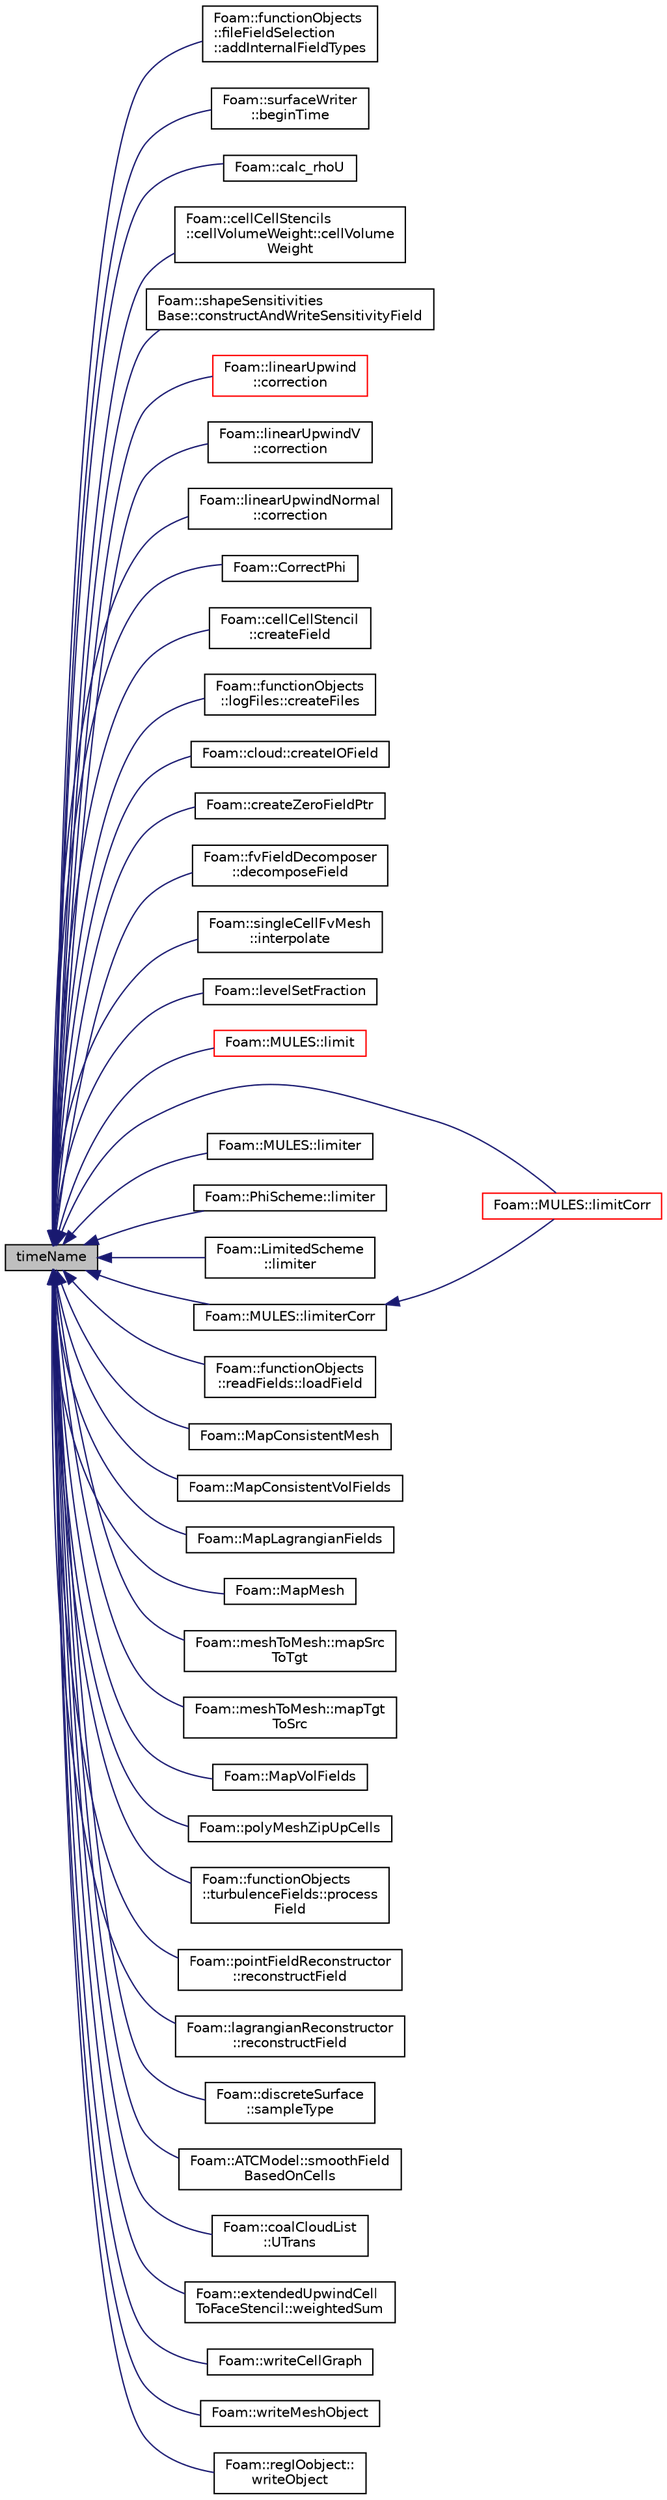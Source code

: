 digraph "timeName"
{
  bgcolor="transparent";
  edge [fontname="Helvetica",fontsize="10",labelfontname="Helvetica",labelfontsize="10"];
  node [fontname="Helvetica",fontsize="10",shape=record];
  rankdir="LR";
  Node1 [label="timeName",height=0.2,width=0.4,color="black", fillcolor="grey75", style="filled" fontcolor="black"];
  Node1 -> Node2 [dir="back",color="midnightblue",fontsize="10",style="solid",fontname="Helvetica"];
  Node2 [label="Foam::functionObjects\l::fileFieldSelection\l::addInternalFieldTypes",height=0.2,width=0.4,color="black",URL="$classFoam_1_1functionObjects_1_1fileFieldSelection.html#abfecd2463d998913b62ba88eb31347b0",tooltip="Add registered Internal types to selection. "];
  Node1 -> Node3 [dir="back",color="midnightblue",fontsize="10",style="solid",fontname="Helvetica"];
  Node3 [label="Foam::surfaceWriter\l::beginTime",height=0.2,width=0.4,color="black",URL="$classFoam_1_1surfaceWriter.html#a95b4fc2c36b3c501cae4361630fc81db",tooltip="Begin a time-step. "];
  Node1 -> Node4 [dir="back",color="midnightblue",fontsize="10",style="solid",fontname="Helvetica"];
  Node4 [label="Foam::calc_rhoU",height=0.2,width=0.4,color="black",URL="$namespaceFoam.html#ad81932f79d008c5d8d22b5224a5b1843"];
  Node1 -> Node5 [dir="back",color="midnightblue",fontsize="10",style="solid",fontname="Helvetica"];
  Node5 [label="Foam::cellCellStencils\l::cellVolumeWeight::cellVolume\lWeight",height=0.2,width=0.4,color="black",URL="$classFoam_1_1cellCellStencils_1_1cellVolumeWeight.html#a2feadb1f27ae2105eac53af2fa997430",tooltip="Construct from fvMesh. "];
  Node1 -> Node6 [dir="back",color="midnightblue",fontsize="10",style="solid",fontname="Helvetica"];
  Node6 [label="Foam::shapeSensitivities\lBase::constructAndWriteSensitivityField",height=0.2,width=0.4,color="black",URL="$classFoam_1_1shapeSensitivitiesBase.html#a7a8d46f56f77b3a0e0689aa2f6d62679",tooltip="Constructs volField based on boundaryField and writes it. "];
  Node1 -> Node7 [dir="back",color="midnightblue",fontsize="10",style="solid",fontname="Helvetica"];
  Node7 [label="Foam::linearUpwind\l::correction",height=0.2,width=0.4,color="red",URL="$classFoam_1_1linearUpwind.html#ad5f4a5d3bc1173cf56b1283cdea2e418",tooltip="Return the explicit correction to the face-interpolate. "];
  Node1 -> Node8 [dir="back",color="midnightblue",fontsize="10",style="solid",fontname="Helvetica"];
  Node8 [label="Foam::linearUpwindV\l::correction",height=0.2,width=0.4,color="black",URL="$classFoam_1_1linearUpwindV.html#ad5f4a5d3bc1173cf56b1283cdea2e418",tooltip="Return the explicit correction to the face-interpolate. "];
  Node1 -> Node9 [dir="back",color="midnightblue",fontsize="10",style="solid",fontname="Helvetica"];
  Node9 [label="Foam::linearUpwindNormal\l::correction",height=0.2,width=0.4,color="black",URL="$classFoam_1_1linearUpwindNormal.html#ad5f4a5d3bc1173cf56b1283cdea2e418",tooltip="Return the explicit correction to the face-interpolate. "];
  Node1 -> Node10 [dir="back",color="midnightblue",fontsize="10",style="solid",fontname="Helvetica"];
  Node10 [label="Foam::CorrectPhi",height=0.2,width=0.4,color="black",URL="$namespaceFoam.html#ac25e7d2bbe87588cbf10d96cc1ae09a3"];
  Node1 -> Node11 [dir="back",color="midnightblue",fontsize="10",style="solid",fontname="Helvetica"];
  Node11 [label="Foam::cellCellStencil\l::createField",height=0.2,width=0.4,color="black",URL="$classFoam_1_1cellCellStencil.html#ac43d015a87f9efa3537512eea86f7794"];
  Node1 -> Node12 [dir="back",color="midnightblue",fontsize="10",style="solid",fontname="Helvetica"];
  Node12 [label="Foam::functionObjects\l::logFiles::createFiles",height=0.2,width=0.4,color="black",URL="$classFoam_1_1functionObjects_1_1logFiles.html#a2d6c3afdb1f10dce6be9079532be0091",tooltip="Create the output file. "];
  Node1 -> Node13 [dir="back",color="midnightblue",fontsize="10",style="solid",fontname="Helvetica"];
  Node13 [label="Foam::cloud::createIOField",height=0.2,width=0.4,color="black",URL="$classFoam_1_1cloud.html#abab5370bcd9b592d668467669acf1fd5"];
  Node1 -> Node14 [dir="back",color="midnightblue",fontsize="10",style="solid",fontname="Helvetica"];
  Node14 [label="Foam::createZeroFieldPtr",height=0.2,width=0.4,color="black",URL="$namespaceFoam.html#abb2631412c2623bbe9aafb9b7d057b44"];
  Node1 -> Node15 [dir="back",color="midnightblue",fontsize="10",style="solid",fontname="Helvetica"];
  Node15 [label="Foam::fvFieldDecomposer\l::decomposeField",height=0.2,width=0.4,color="black",URL="$classFoam_1_1fvFieldDecomposer.html#a8fbd2e0eb6a5d073d0f979ba14dcf43f"];
  Node1 -> Node16 [dir="back",color="midnightblue",fontsize="10",style="solid",fontname="Helvetica"];
  Node16 [label="Foam::singleCellFvMesh\l::interpolate",height=0.2,width=0.4,color="black",URL="$classFoam_1_1singleCellFvMesh.html#a7f0d8ba2b6a4c4c47fd025904753a3fc",tooltip="Map volField. Internal field set to average, patch fields straight copies. "];
  Node1 -> Node17 [dir="back",color="midnightblue",fontsize="10",style="solid",fontname="Helvetica"];
  Node17 [label="Foam::levelSetFraction",height=0.2,width=0.4,color="black",URL="$namespaceFoam.html#a2d31bfa04206ab5795c5c3cf6bf82774",tooltip="Calculate the volume-fraction that a level set occupies. This gives the the. "];
  Node1 -> Node18 [dir="back",color="midnightblue",fontsize="10",style="solid",fontname="Helvetica"];
  Node18 [label="Foam::MULES::limit",height=0.2,width=0.4,color="red",URL="$namespaceFoam_1_1MULES.html#a71d1731d21977db75d5f9bf2e880775f"];
  Node1 -> Node19 [dir="back",color="midnightblue",fontsize="10",style="solid",fontname="Helvetica"];
  Node19 [label="Foam::MULES::limitCorr",height=0.2,width=0.4,color="red",URL="$namespaceFoam_1_1MULES.html#ac81c43eb6f670b9f50a4346d25cb01be"];
  Node1 -> Node20 [dir="back",color="midnightblue",fontsize="10",style="solid",fontname="Helvetica"];
  Node20 [label="Foam::MULES::limiter",height=0.2,width=0.4,color="black",URL="$namespaceFoam_1_1MULES.html#a8db4bd63b51f07fbea4b4d8a129868ac"];
  Node1 -> Node21 [dir="back",color="midnightblue",fontsize="10",style="solid",fontname="Helvetica"];
  Node21 [label="Foam::PhiScheme::limiter",height=0.2,width=0.4,color="black",URL="$classFoam_1_1PhiScheme.html#aad9e018b93b59932a398c0826c5cef86",tooltip="Return the interpolation weighting factors. "];
  Node1 -> Node22 [dir="back",color="midnightblue",fontsize="10",style="solid",fontname="Helvetica"];
  Node22 [label="Foam::LimitedScheme\l::limiter",height=0.2,width=0.4,color="black",URL="$classFoam_1_1LimitedScheme.html#aad9e018b93b59932a398c0826c5cef86",tooltip="Return the interpolation weighting factors. "];
  Node1 -> Node23 [dir="back",color="midnightblue",fontsize="10",style="solid",fontname="Helvetica"];
  Node23 [label="Foam::MULES::limiterCorr",height=0.2,width=0.4,color="black",URL="$namespaceFoam_1_1MULES.html#a2a005009d12c78892e537a225038f32a"];
  Node23 -> Node19 [dir="back",color="midnightblue",fontsize="10",style="solid",fontname="Helvetica"];
  Node1 -> Node24 [dir="back",color="midnightblue",fontsize="10",style="solid",fontname="Helvetica"];
  Node24 [label="Foam::functionObjects\l::readFields::loadField",height=0.2,width=0.4,color="black",URL="$classFoam_1_1functionObjects_1_1readFields.html#a10719c13147e255fd98b8e8bc4a5069b"];
  Node1 -> Node25 [dir="back",color="midnightblue",fontsize="10",style="solid",fontname="Helvetica"];
  Node25 [label="Foam::MapConsistentMesh",height=0.2,width=0.4,color="black",URL="$namespaceFoam.html#a20e8c02336fc3cf5cbc64ed7ef0cddfb"];
  Node1 -> Node26 [dir="back",color="midnightblue",fontsize="10",style="solid",fontname="Helvetica"];
  Node26 [label="Foam::MapConsistentVolFields",height=0.2,width=0.4,color="black",URL="$namespaceFoam.html#aac4e9da9d87e049a6ceedd87d44d0e1e"];
  Node1 -> Node27 [dir="back",color="midnightblue",fontsize="10",style="solid",fontname="Helvetica"];
  Node27 [label="Foam::MapLagrangianFields",height=0.2,width=0.4,color="black",URL="$namespaceFoam.html#aa4c2477241512930dc343a71a890feb3",tooltip="Gets the indices of (source)particles that have been appended to the. "];
  Node1 -> Node28 [dir="back",color="midnightblue",fontsize="10",style="solid",fontname="Helvetica"];
  Node28 [label="Foam::MapMesh",height=0.2,width=0.4,color="black",URL="$namespaceFoam.html#aaa7191b6ea8a7c946d7ef28941d416ce"];
  Node1 -> Node29 [dir="back",color="midnightblue",fontsize="10",style="solid",fontname="Helvetica"];
  Node29 [label="Foam::meshToMesh::mapSrc\lToTgt",height=0.2,width=0.4,color="black",URL="$classFoam_1_1meshToMesh.html#a34f4a915d68091232cd635549faa716f"];
  Node1 -> Node30 [dir="back",color="midnightblue",fontsize="10",style="solid",fontname="Helvetica"];
  Node30 [label="Foam::meshToMesh::mapTgt\lToSrc",height=0.2,width=0.4,color="black",URL="$classFoam_1_1meshToMesh.html#ad39b63435ccb172510d99315033e7691"];
  Node1 -> Node31 [dir="back",color="midnightblue",fontsize="10",style="solid",fontname="Helvetica"];
  Node31 [label="Foam::MapVolFields",height=0.2,width=0.4,color="black",URL="$namespaceFoam.html#a1d6f6e241e1c37496af8a46df442780b"];
  Node1 -> Node32 [dir="back",color="midnightblue",fontsize="10",style="solid",fontname="Helvetica"];
  Node32 [label="Foam::polyMeshZipUpCells",height=0.2,width=0.4,color="black",URL="$namespaceFoam.html#ab957fb2d74d8de84991a6246e876ecd2"];
  Node1 -> Node33 [dir="back",color="midnightblue",fontsize="10",style="solid",fontname="Helvetica"];
  Node33 [label="Foam::functionObjects\l::turbulenceFields::process\lField",height=0.2,width=0.4,color="black",URL="$classFoam_1_1functionObjects_1_1turbulenceFields.html#ac827971b4b660ed810a3ee4535e140c2",tooltip="Process the turbulence field. "];
  Node1 -> Node34 [dir="back",color="midnightblue",fontsize="10",style="solid",fontname="Helvetica"];
  Node34 [label="Foam::pointFieldReconstructor\l::reconstructField",height=0.2,width=0.4,color="black",URL="$classFoam_1_1pointFieldReconstructor.html#a3e2b40e9c2972d2d28385935a616502b"];
  Node1 -> Node35 [dir="back",color="midnightblue",fontsize="10",style="solid",fontname="Helvetica"];
  Node35 [label="Foam::lagrangianReconstructor\l::reconstructField",height=0.2,width=0.4,color="black",URL="$classFoam_1_1lagrangianReconstructor.html#a6e950b5a7419872d6a2da11e8a1231c0"];
  Node1 -> Node36 [dir="back",color="midnightblue",fontsize="10",style="solid",fontname="Helvetica"];
  Node36 [label="Foam::discreteSurface\l::sampleType",height=0.2,width=0.4,color="black",URL="$classFoam_1_1discreteSurface.html#a6bf197a4f254f3ab647ae804b865498c",tooltip="Sample the volume field onto surface,. "];
  Node1 -> Node37 [dir="back",color="midnightblue",fontsize="10",style="solid",fontname="Helvetica"];
  Node37 [label="Foam::ATCModel::smoothField\lBasedOnCells",height=0.2,width=0.4,color="black",URL="$classFoam_1_1ATCModel.html#a704dd4ff37d0bdcee146a52dcc5c268c",tooltip="Smooth an arbitrary field on a given list of cells. "];
  Node1 -> Node38 [dir="back",color="midnightblue",fontsize="10",style="solid",fontname="Helvetica"];
  Node38 [label="Foam::coalCloudList\l::UTrans",height=0.2,width=0.4,color="black",URL="$classFoam_1_1coalCloudList.html#a9060ef596446235f37e4cf58421f0301",tooltip="Return const reference to momentum source. "];
  Node1 -> Node39 [dir="back",color="midnightblue",fontsize="10",style="solid",fontname="Helvetica"];
  Node39 [label="Foam::extendedUpwindCell\lToFaceStencil::weightedSum",height=0.2,width=0.4,color="black",URL="$classFoam_1_1extendedUpwindCellToFaceStencil.html#a7186862621d229e8b78af0f65e1f15a2"];
  Node1 -> Node40 [dir="back",color="midnightblue",fontsize="10",style="solid",fontname="Helvetica"];
  Node40 [label="Foam::writeCellGraph",height=0.2,width=0.4,color="black",URL="$namespaceFoam.html#a547c50592023b35182f707df90797abb"];
  Node1 -> Node41 [dir="back",color="midnightblue",fontsize="10",style="solid",fontname="Helvetica"];
  Node41 [label="Foam::writeMeshObject",height=0.2,width=0.4,color="black",URL="$namespaceFoam.html#a26b4b60a6464d808bdc2346952695b68"];
  Node1 -> Node42 [dir="back",color="midnightblue",fontsize="10",style="solid",fontname="Helvetica"];
  Node42 [label="Foam::regIOobject::\lwriteObject",height=0.2,width=0.4,color="black",URL="$classFoam_1_1regIOobject.html#a5430b425d45707135d4187554c7ce52d",tooltip="Write using given format, version and compression. "];
}
